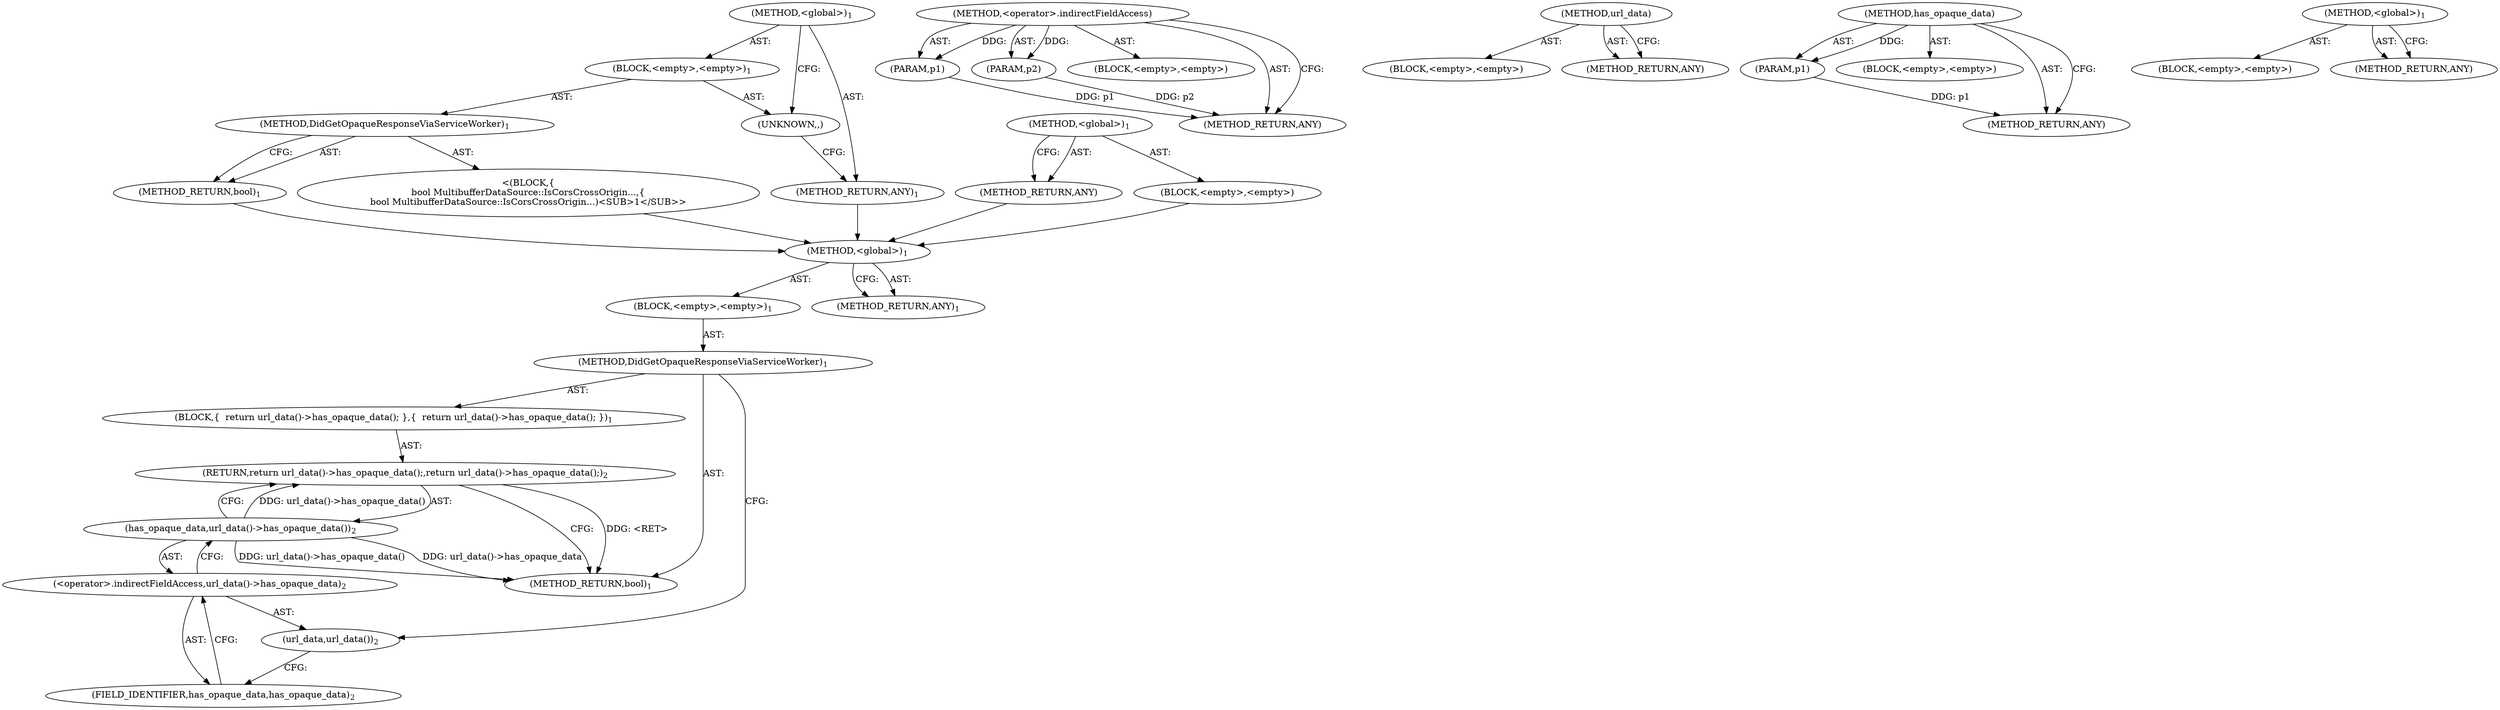 digraph "&lt;global&gt;" {
vulnerable_6 [label=<(METHOD,&lt;global&gt;)<SUB>1</SUB>>];
vulnerable_7 [label=<(BLOCK,&lt;empty&gt;,&lt;empty&gt;)<SUB>1</SUB>>];
vulnerable_8 [label=<(METHOD,DidGetOpaqueResponseViaServiceWorker)<SUB>1</SUB>>];
vulnerable_9 [label=<(BLOCK,{
  return url_data()-&gt;has_opaque_data();
 },{
  return url_data()-&gt;has_opaque_data();
 })<SUB>1</SUB>>];
vulnerable_10 [label=<(RETURN,return url_data()-&gt;has_opaque_data();,return url_data()-&gt;has_opaque_data();)<SUB>2</SUB>>];
vulnerable_11 [label=<(has_opaque_data,url_data()-&gt;has_opaque_data())<SUB>2</SUB>>];
vulnerable_12 [label=<(&lt;operator&gt;.indirectFieldAccess,url_data()-&gt;has_opaque_data)<SUB>2</SUB>>];
vulnerable_13 [label=<(url_data,url_data())<SUB>2</SUB>>];
vulnerable_14 [label=<(FIELD_IDENTIFIER,has_opaque_data,has_opaque_data)<SUB>2</SUB>>];
vulnerable_15 [label=<(METHOD_RETURN,bool)<SUB>1</SUB>>];
vulnerable_17 [label=<(METHOD_RETURN,ANY)<SUB>1</SUB>>];
vulnerable_36 [label=<(METHOD,&lt;operator&gt;.indirectFieldAccess)>];
vulnerable_37 [label=<(PARAM,p1)>];
vulnerable_38 [label=<(PARAM,p2)>];
vulnerable_39 [label=<(BLOCK,&lt;empty&gt;,&lt;empty&gt;)>];
vulnerable_40 [label=<(METHOD_RETURN,ANY)>];
vulnerable_41 [label=<(METHOD,url_data)>];
vulnerable_42 [label=<(BLOCK,&lt;empty&gt;,&lt;empty&gt;)>];
vulnerable_43 [label=<(METHOD_RETURN,ANY)>];
vulnerable_32 [label=<(METHOD,has_opaque_data)>];
vulnerable_33 [label=<(PARAM,p1)>];
vulnerable_34 [label=<(BLOCK,&lt;empty&gt;,&lt;empty&gt;)>];
vulnerable_35 [label=<(METHOD_RETURN,ANY)>];
vulnerable_26 [label=<(METHOD,&lt;global&gt;)<SUB>1</SUB>>];
vulnerable_27 [label=<(BLOCK,&lt;empty&gt;,&lt;empty&gt;)>];
vulnerable_28 [label=<(METHOD_RETURN,ANY)>];
fixed_6 [label=<(METHOD,&lt;global&gt;)<SUB>1</SUB>>];
fixed_7 [label=<(BLOCK,&lt;empty&gt;,&lt;empty&gt;)<SUB>1</SUB>>];
fixed_8 [label=<(METHOD,DidGetOpaqueResponseViaServiceWorker)<SUB>1</SUB>>];
fixed_9 [label="<(BLOCK,{
bool MultibufferDataSource::IsCorsCrossOrigin...,{
bool MultibufferDataSource::IsCorsCrossOrigin...)<SUB>1</SUB>>"];
fixed_10 [label=<(METHOD_RETURN,bool)<SUB>1</SUB>>];
fixed_12 [label=<(UNKNOWN,,)>];
fixed_13 [label=<(METHOD_RETURN,ANY)<SUB>1</SUB>>];
fixed_22 [label=<(METHOD,&lt;global&gt;)<SUB>1</SUB>>];
fixed_23 [label=<(BLOCK,&lt;empty&gt;,&lt;empty&gt;)>];
fixed_24 [label=<(METHOD_RETURN,ANY)>];
vulnerable_6 -> vulnerable_7  [key=0, label="AST: "];
vulnerable_6 -> vulnerable_17  [key=0, label="AST: "];
vulnerable_6 -> vulnerable_17  [key=1, label="CFG: "];
vulnerable_7 -> vulnerable_8  [key=0, label="AST: "];
vulnerable_8 -> vulnerable_9  [key=0, label="AST: "];
vulnerable_8 -> vulnerable_15  [key=0, label="AST: "];
vulnerable_8 -> vulnerable_13  [key=0, label="CFG: "];
vulnerable_9 -> vulnerable_10  [key=0, label="AST: "];
vulnerable_10 -> vulnerable_11  [key=0, label="AST: "];
vulnerable_10 -> vulnerable_15  [key=0, label="CFG: "];
vulnerable_10 -> vulnerable_15  [key=1, label="DDG: &lt;RET&gt;"];
vulnerable_11 -> vulnerable_12  [key=0, label="AST: "];
vulnerable_11 -> vulnerable_10  [key=0, label="CFG: "];
vulnerable_11 -> vulnerable_10  [key=1, label="DDG: url_data()-&gt;has_opaque_data()"];
vulnerable_11 -> vulnerable_15  [key=0, label="DDG: url_data()-&gt;has_opaque_data"];
vulnerable_11 -> vulnerable_15  [key=1, label="DDG: url_data()-&gt;has_opaque_data()"];
vulnerable_12 -> vulnerable_13  [key=0, label="AST: "];
vulnerable_12 -> vulnerable_14  [key=0, label="AST: "];
vulnerable_12 -> vulnerable_11  [key=0, label="CFG: "];
vulnerable_13 -> vulnerable_14  [key=0, label="CFG: "];
vulnerable_14 -> vulnerable_12  [key=0, label="CFG: "];
vulnerable_36 -> vulnerable_37  [key=0, label="AST: "];
vulnerable_36 -> vulnerable_37  [key=1, label="DDG: "];
vulnerable_36 -> vulnerable_39  [key=0, label="AST: "];
vulnerable_36 -> vulnerable_38  [key=0, label="AST: "];
vulnerable_36 -> vulnerable_38  [key=1, label="DDG: "];
vulnerable_36 -> vulnerable_40  [key=0, label="AST: "];
vulnerable_36 -> vulnerable_40  [key=1, label="CFG: "];
vulnerable_37 -> vulnerable_40  [key=0, label="DDG: p1"];
vulnerable_38 -> vulnerable_40  [key=0, label="DDG: p2"];
vulnerable_41 -> vulnerable_42  [key=0, label="AST: "];
vulnerable_41 -> vulnerable_43  [key=0, label="AST: "];
vulnerable_41 -> vulnerable_43  [key=1, label="CFG: "];
vulnerable_32 -> vulnerable_33  [key=0, label="AST: "];
vulnerable_32 -> vulnerable_33  [key=1, label="DDG: "];
vulnerable_32 -> vulnerable_34  [key=0, label="AST: "];
vulnerable_32 -> vulnerable_35  [key=0, label="AST: "];
vulnerable_32 -> vulnerable_35  [key=1, label="CFG: "];
vulnerable_33 -> vulnerable_35  [key=0, label="DDG: p1"];
vulnerable_26 -> vulnerable_27  [key=0, label="AST: "];
vulnerable_26 -> vulnerable_28  [key=0, label="AST: "];
vulnerable_26 -> vulnerable_28  [key=1, label="CFG: "];
fixed_6 -> fixed_7  [key=0, label="AST: "];
fixed_6 -> fixed_13  [key=0, label="AST: "];
fixed_6 -> fixed_12  [key=0, label="CFG: "];
fixed_7 -> fixed_8  [key=0, label="AST: "];
fixed_7 -> fixed_12  [key=0, label="AST: "];
fixed_8 -> fixed_9  [key=0, label="AST: "];
fixed_8 -> fixed_10  [key=0, label="AST: "];
fixed_8 -> fixed_10  [key=1, label="CFG: "];
fixed_9 -> vulnerable_6  [key=0];
fixed_10 -> vulnerable_6  [key=0];
fixed_12 -> fixed_13  [key=0, label="CFG: "];
fixed_13 -> vulnerable_6  [key=0];
fixed_22 -> fixed_23  [key=0, label="AST: "];
fixed_22 -> fixed_24  [key=0, label="AST: "];
fixed_22 -> fixed_24  [key=1, label="CFG: "];
fixed_23 -> vulnerable_6  [key=0];
fixed_24 -> vulnerable_6  [key=0];
}
